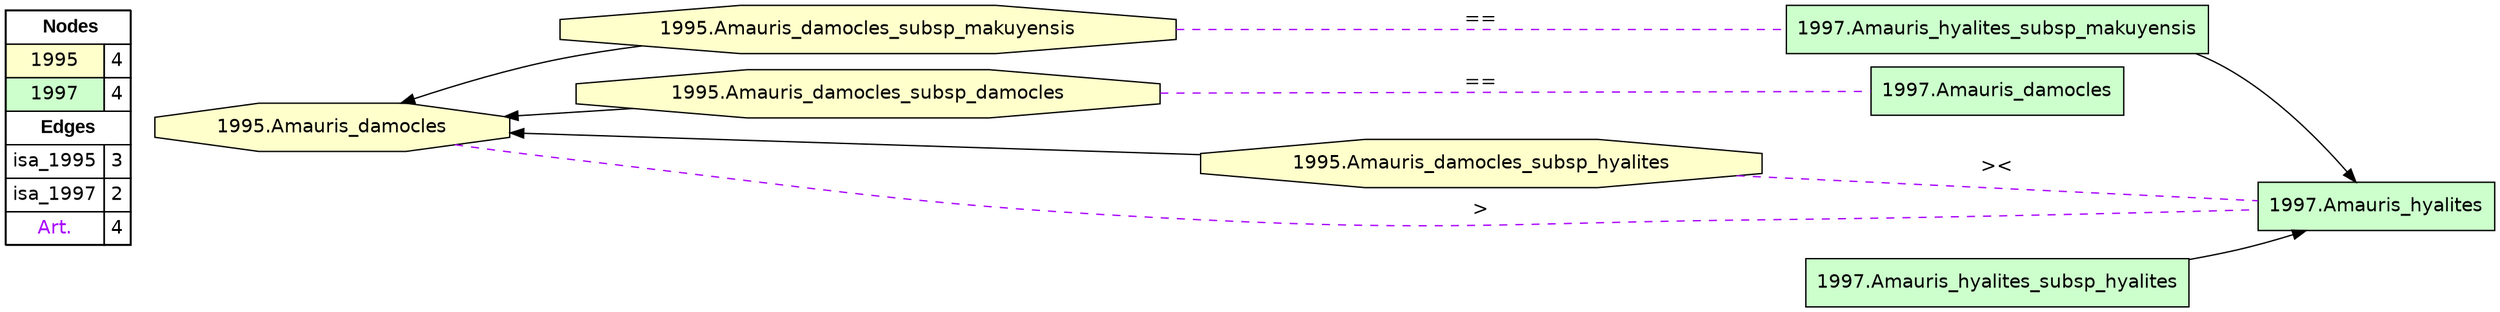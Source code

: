 digraph{
rankdir=LR
node[shape=circle style=filled fillcolor="#FFFFFF"] 
node[shape=octagon style=filled fillcolor="#FFFFCC" fontname="helvetica"] 
"1995.Amauris_damocles"
"1995.Amauris_damocles_subsp_makuyensis"
"1995.Amauris_damocles_subsp_damocles"
"1995.Amauris_damocles_subsp_hyalites"
node[shape=circle style=filled fillcolor="#FFFFFF"] 
node[shape=box style=filled fillcolor="#CCFFCC" fontname="helvetica"] 
"1997.Amauris_hyalites_subsp_hyalites"
"1997.Amauris_hyalites_subsp_makuyensis"
"1997.Amauris_hyalites"
"1997.Amauris_damocles"
edge[style=solid color="#000000" constraint=true penwidth=1]
edge[style=solid color="#000000" constraint=true penwidth=1]
"1995.Amauris_damocles" -> "1995.Amauris_damocles_subsp_makuyensis" [dir=back]
"1995.Amauris_damocles" -> "1995.Amauris_damocles_subsp_hyalites" [dir=back]
"1995.Amauris_damocles" -> "1995.Amauris_damocles_subsp_damocles" [dir=back]
edge[style=solid color="#000000" constraint=true penwidth=1]
edge[style=solid color="#000000" constraint=true penwidth=1]
"1997.Amauris_hyalites_subsp_makuyensis" -> "1997.Amauris_hyalites"
"1997.Amauris_hyalites_subsp_hyalites" -> "1997.Amauris_hyalites"
edge[style=solid color="#000000" constraint=true penwidth=1]
edge[style=dashed color="#AA00FF" constraint=true penwidth=1 arrowhead=none]
"1995.Amauris_damocles" -> "1997.Amauris_hyalites" [label=">"]
"1995.Amauris_damocles_subsp_makuyensis" -> "1997.Amauris_hyalites_subsp_makuyensis" [label="=="]
"1995.Amauris_damocles_subsp_damocles" -> "1997.Amauris_damocles" [label="=="]
"1995.Amauris_damocles_subsp_hyalites" -> "1997.Amauris_hyalites" [label="><"]
node[shape=box] 
{rank=source Legend [fillcolor= white margin=0 label=< 
 <TABLE BORDER="0" CELLBORDER="1" CELLSPACING="0" CELLPADDING="4"> 
<TR> <TD COLSPAN="2"><font face="Arial Black"> Nodes</font></TD> </TR> 
<TR> 
 <TD bgcolor="#FFFFCC" fontname="helvetica">1995</TD> 
 <TD>4</TD> 
 </TR> 
<TR> 
 <TD bgcolor="#CCFFCC" fontname="helvetica">1997</TD> 
 <TD>4</TD> 
 </TR> 
<TR> <TD COLSPAN="2"><font face = "Arial Black"> Edges </font></TD> </TR> 
<TR> 
 <TD><font color ="#000000">isa_1995</font></TD> 
 <TD>3</TD> 
 </TR> 
<TR> 
 <TD><font color ="#000000">isa_1997</font></TD> 
 <TD>2</TD> 
 </TR> 
<TR> 
 <TD><font color ="#AA00FF">Art.</font></TD> 
 <TD>4</TD> 
 </TR> 
</TABLE> 
 >] } 
}
